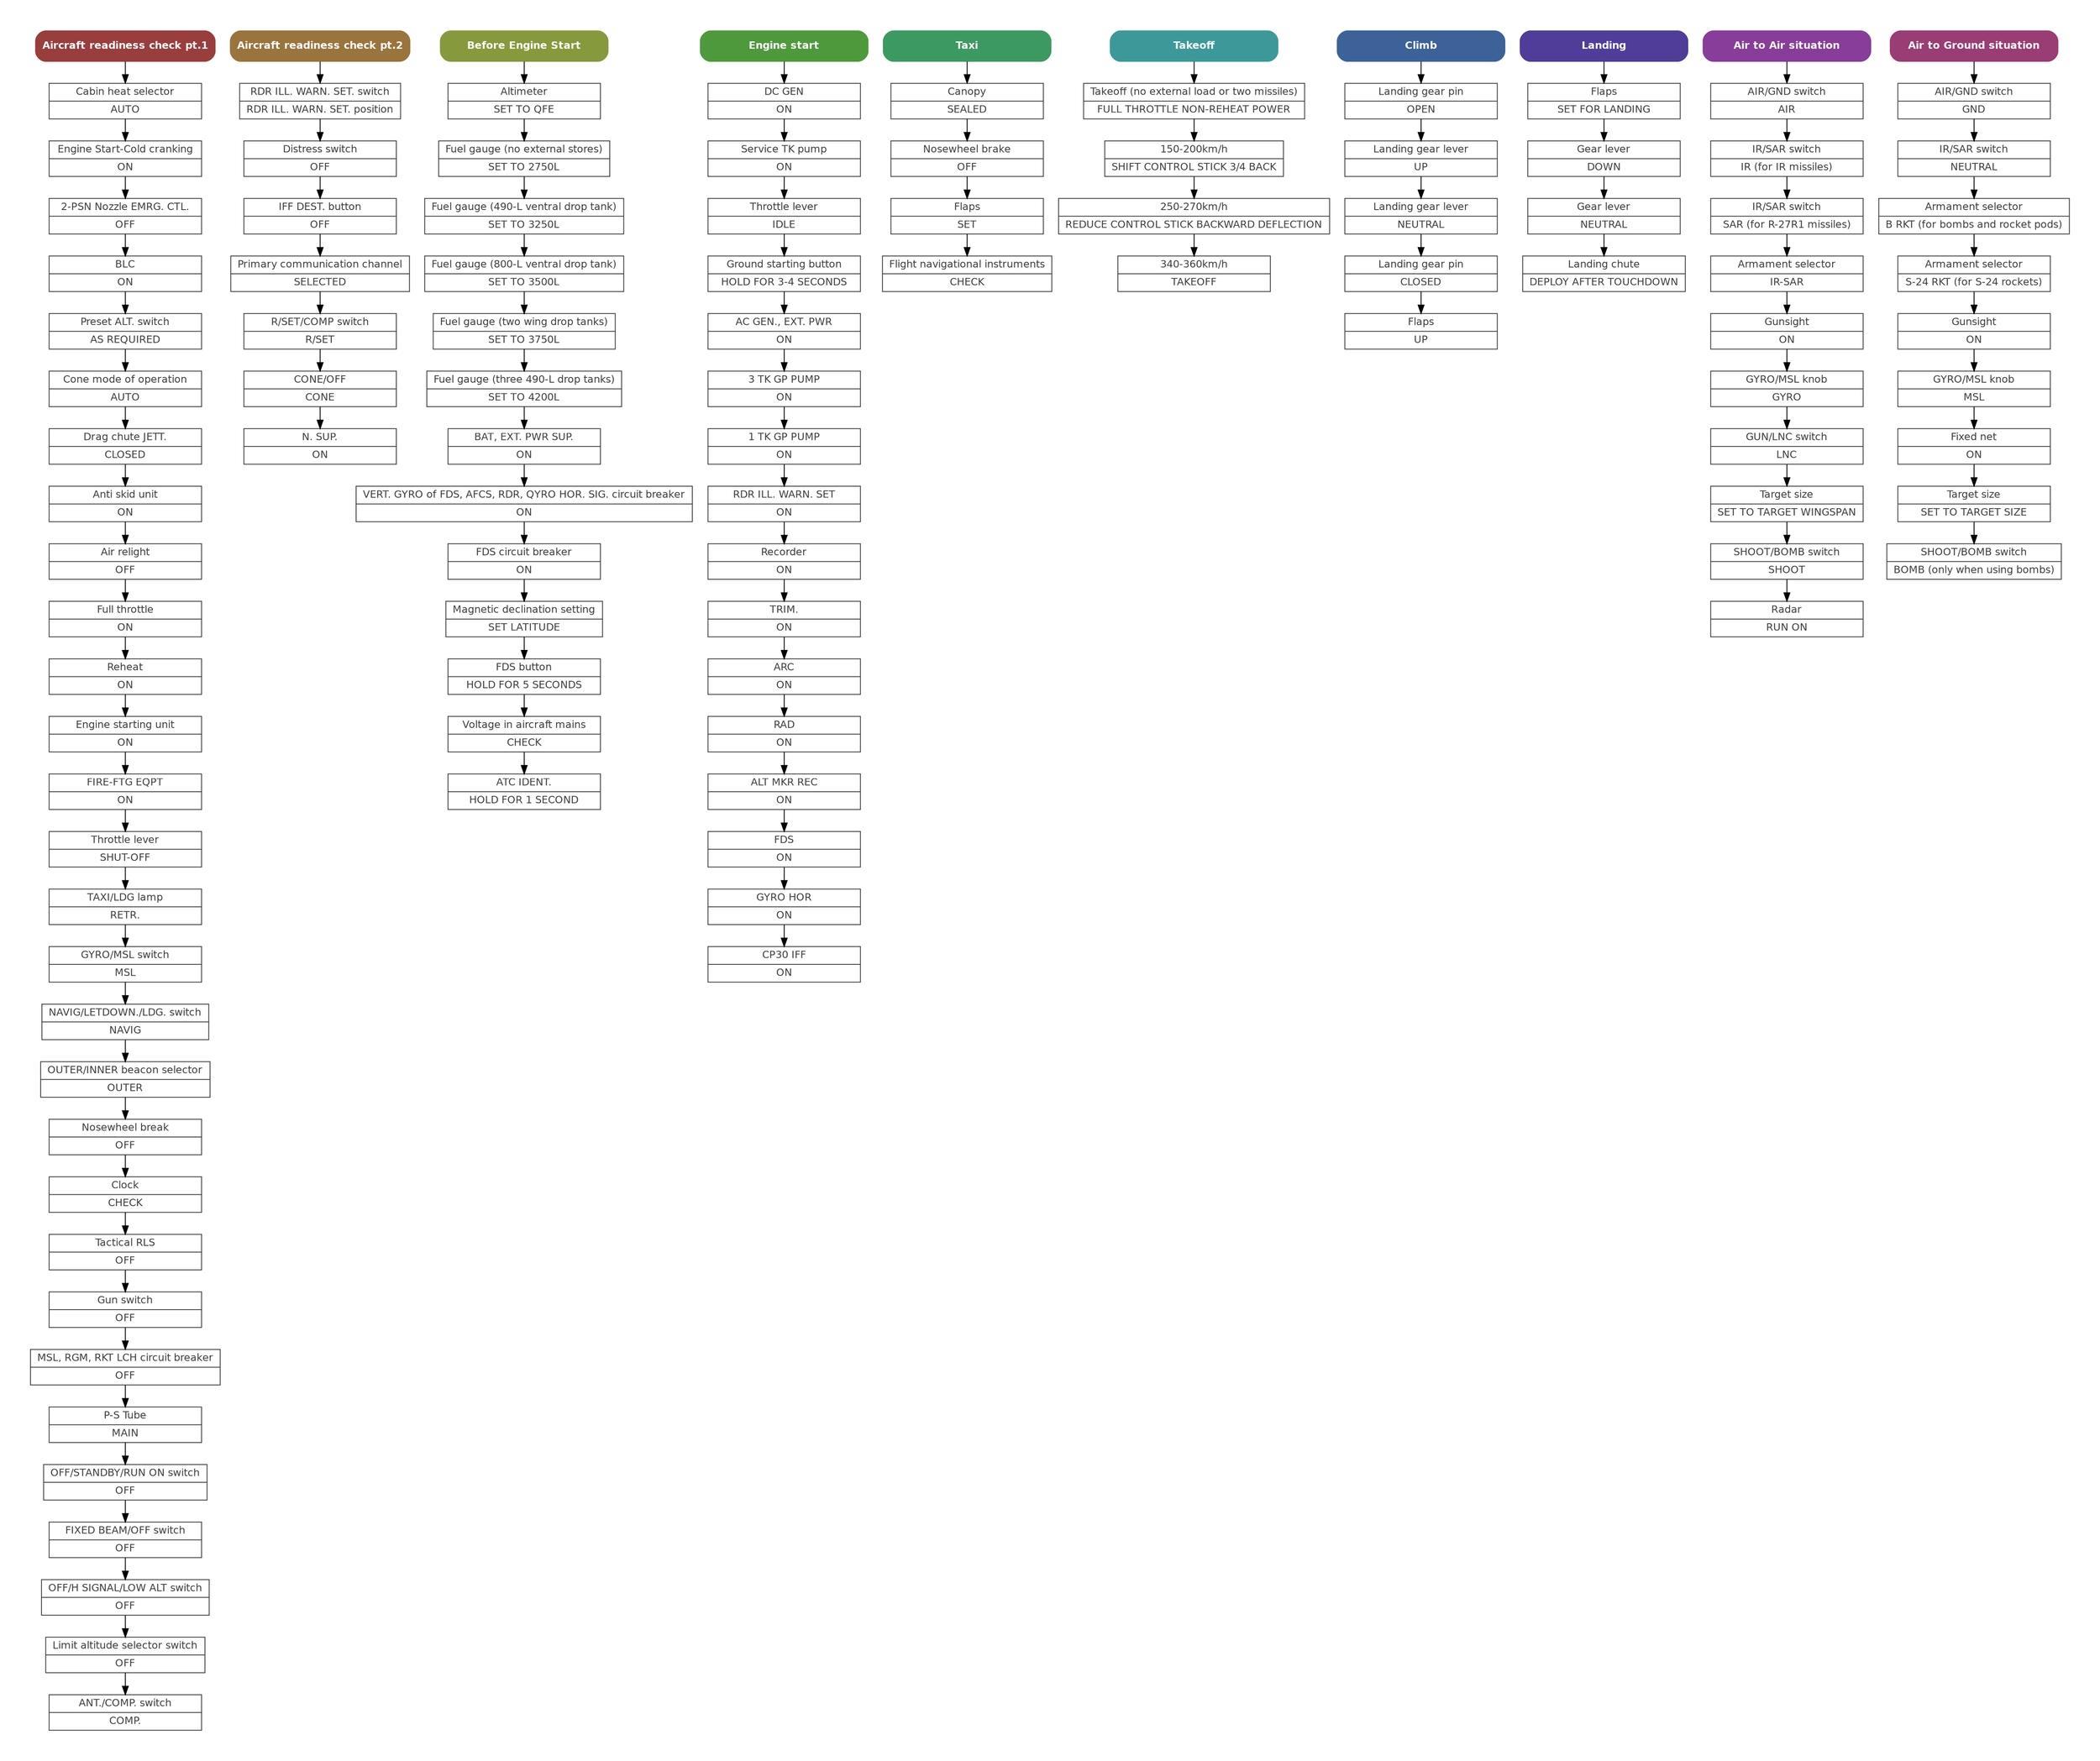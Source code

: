 digraph G {
    pad=0.5;
    ranksep=0.35;
    node [fontsize=12];
    node [fontcolor=white,fontname="helvetica-bold"];
    node [shape=Mrecord,width=2.75,style=filled];
    node [color="0.0000,0.6,0.6"]; "Aircraft readiness check pt.1";
    node [color="0.1000,0.6,0.6"]; "Aircraft readiness check pt.2";
    node [color="0.2000,0.6,0.6"]; "Before Engine Start";
    node [color="0.3000,0.6,0.6"]; "Engine start";
    node [color="0.4000,0.6,0.6"]; "Taxi";
    node [color="0.5000,0.6,0.6"]; "Takeoff";
    node [color="0.6000,0.6,0.6"]; "Climb";
    node [color="0.7000,0.6,0.6"]; "Landing";
    node [color="0.8000,0.6,0.6"]; "Air to Air situation";
    node [color="0.9000,0.6,0.6"]; "Air to Ground situation";
    node [color="#404040",fontcolor="#404040",fontname="helvetica"];
    node [shape=record,width=2.5,style=""];
    0 [label="{Cabin heat selector|AUTO}"];
    1 [label="{Engine Start-Cold cranking|ON}"];
    2 [label="{2-PSN Nozzle EMRG. CTL.|OFF}"];
    3 [label="{BLC|ON}"];
    4 [label="{Preset ALT. switch|AS REQUIRED}"];
    5 [label="{Cone mode of operation|AUTO}"];
    6 [label="{Drag chute JETT.|CLOSED}"];
    7 [label="{Anti skid unit|ON}"];
    8 [label="{Air relight|OFF}"];
    9 [label="{Full throttle|ON}"];
    10 [label="{Reheat|ON}"];
    11 [label="{Engine starting unit|ON}"];
    12 [label="{FIRE-FTG EQPT|ON}"];
    13 [label="{Throttle lever|SHUT-OFF}"];
    14 [label="{TAXI/LDG lamp|RETR.}"];
    15 [label="{GYRO/MSL switch|MSL}"];
    16 [label="{NAVIG/LETDOWN./LDG. switch|NAVIG}"];
    17 [label="{OUTER/INNER beacon selector|OUTER}"];
    18 [label="{Nosewheel break|OFF}"];
    19 [label="{Clock|CHECK}"];
    20 [label="{Tactical RLS|OFF}"];
    21 [label="{Gun switch|OFF}"];
    22 [label="{MSL, RGM, RKT LCH circuit breaker|OFF}"];
    23 [label="{P-S Tube|MAIN}"];
    24 [label="{OFF/STANDBY/RUN ON switch|OFF}"];
    25 [label="{FIXED BEAM/OFF switch|OFF}"];
    26 [label="{OFF/H SIGNAL/LOW ALT switch|OFF}"];
    27 [label="{Limit altitude selector switch|OFF}"];
    28 [label="{ANT./COMP. switch|COMP.}"];
    29 [label="{RDR ILL. WARN. SET. switch|RDR ILL. WARN. SET. position}"];
    30 [label="{Distress switch|OFF}"];
    31 [label="{IFF DEST. button|OFF}"];
    32 [label="{Primary communication channel|SELECTED}"];
    33 [label="{R/SET/COMP switch|R/SET}"];
    34 [label="{CONE/OFF|CONE}"];
    35 [label="{N. SUP.|ON}"];
    36 [label="{Altimeter|SET TO QFE}"];
    37 [label="{Fuel gauge (no external stores)|SET TO 2750L}"];
    38 [label="{Fuel gauge (490-L ventral drop tank)|SET TO 3250L}"];
    39 [label="{Fuel gauge (800-L ventral drop tank)|SET TO 3500L}"];
    40 [label="{Fuel gauge (two wing drop tanks)|SET TO 3750L}"];
    41 [label="{Fuel gauge (three 490-L drop tanks)|SET TO 4200L}"];
    42 [label="{BAT, EXT. PWR SUP.|ON}"];
    43 [label="{VERT. GYRO of FDS, AFCS, RDR, QYRO HOR. SIG. circuit breaker|ON}"];
    44 [label="{FDS circuit breaker|ON}"];
    45 [label="{Magnetic declination setting|SET LATITUDE}"];
    46 [label="{FDS button|HOLD FOR 5 SECONDS}"];
    47 [label="{Voltage in aircraft mains|CHECK}"];
    48 [label="{ATC IDENT.|HOLD FOR 1 SECOND}"];
    49 [label="{DC GEN|ON}"];
    50 [label="{Service TK pump|ON}"];
    51 [label="{Throttle lever|IDLE}"];
    52 [label="{Ground starting button|HOLD FOR 3-4 SECONDS}"];
    53 [label="{AC GEN., EXT. PWR|ON}"];
    54 [label="{3 TK GP PUMP|ON}"];
    55 [label="{1 TK GP PUMP|ON}"];
    56 [label="{RDR ILL. WARN. SET|ON}"];
    57 [label="{Recorder|ON}"];
    58 [label="{TRIM.|ON}"];
    59 [label="{ARC|ON}"];
    60 [label="{RAD|ON}"];
    61 [label="{ALT MKR REC|ON}"];
    62 [label="{FDS|ON}"];
    63 [label="{GYRO HOR|ON}"];
    64 [label="{CP30 IFF|ON}"];
    65 [label="{Canopy|SEALED}"];
    66 [label="{Nosewheel brake|OFF}"];
    67 [label="{Flaps|SET}"];
    68 [label="{Flight navigational instruments|CHECK}"];
    69 [label="{Takeoff (no external load or two missiles)|FULL THROTTLE NON-REHEAT POWER}"];
    70 [label="{150-200km/h|SHIFT CONTROL STICK 3/4 BACK}"];
    71 [label="{250-270km/h|REDUCE CONTROL STICK BACKWARD DEFLECTION}"];
    72 [label="{340-360km/h|TAKEOFF}"];
    73 [label="{Landing gear pin|OPEN}"];
    74 [label="{Landing gear lever|UP}"];
    75 [label="{Landing gear lever|NEUTRAL}"];
    76 [label="{Landing gear pin|CLOSED}"];
    77 [label="{Flaps|UP}"];
    78 [label="{Flaps|SET FOR LANDING}"];
    79 [label="{Gear lever|DOWN}"];
    80 [label="{Gear lever|NEUTRAL}"];
    81 [label="{Landing chute|DEPLOY AFTER TOUCHDOWN}"];
    82 [label="{AIR/GND switch|AIR}"];
    83 [label="{IR/SAR switch|IR (for IR missiles)}"];
    84 [label="{IR/SAR switch|SAR (for R-27R1 missiles)}"];
    85 [label="{Armament selector|IR-SAR}"];
    86 [label="{Gunsight|ON}"];
    87 [label="{GYRO/MSL knob|GYRO}"];
    88 [label="{GUN/LNC switch|LNC}"];
    89 [label="{Target size|SET TO TARGET WINGSPAN}"];
    90 [label="{SHOOT/BOMB switch|SHOOT}"];
    91 [label="{Radar|RUN ON}"];
    92 [label="{AIR/GND switch|GND}"];
    93 [label="{IR/SAR switch|NEUTRAL}"];
    94 [label="{Armament selector|B RKT (for bombs and rocket pods)}"];
    95 [label="{Armament selector|S-24 RKT (for S-24 rockets)}"];
    96 [label="{Gunsight|ON}"];
    97 [label="{GYRO/MSL knob|MSL}"];
    98 [label="{Fixed net|ON}"];
    99 [label="{Target size|SET TO TARGET SIZE}"];
    100 [label="{SHOOT/BOMB switch|BOMB (only when using bombs)}"];
    "Aircraft readiness check pt.1" -> 0 -> 1 -> 2 -> 3 -> 4 -> 5 -> 6 -> 7 -> 8 -> 9 -> 10 -> 11 -> 12 -> 13 -> 14 -> 15 -> 16 -> 17 -> 18 -> 19 -> 20 -> 21 -> 22 -> 23 -> 24 -> 25 -> 26 -> 27 -> 28;
    "Aircraft readiness check pt.2" -> 29 -> 30 -> 31 -> 32 -> 33 -> 34 -> 35;
    "Before Engine Start" -> 36 -> 37 -> 38 -> 39 -> 40 -> 41 -> 42 -> 43 -> 44 -> 45 -> 46 -> 47 -> 48;
    "Engine start" -> 49 -> 50 -> 51 -> 52 -> 53 -> 54 -> 55 -> 56 -> 57 -> 58 -> 59 -> 60 -> 61 -> 62 -> 63 -> 64;
    "Taxi" -> 65 -> 66 -> 67 -> 68;
    "Takeoff" -> 69 -> 70 -> 71 -> 72;
    "Climb" -> 73 -> 74 -> 75 -> 76 -> 77;
    "Landing" -> 78 -> 79 -> 80 -> 81;
    "Air to Air situation" -> 82 -> 83 -> 84 -> 85 -> 86 -> 87 -> 88 -> 89 -> 90 -> 91;
    "Air to Ground situation" -> 92 -> 93 -> 94 -> 95 -> 96 -> 97 -> 98 -> 99 -> 100;
}
